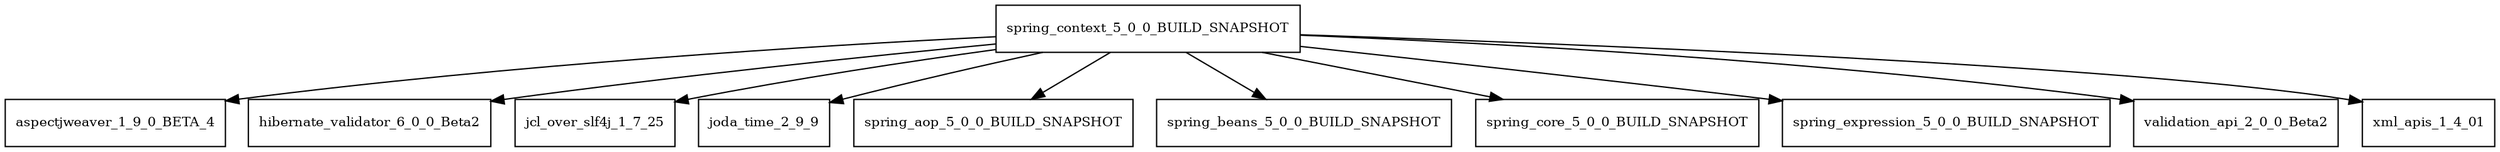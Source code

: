 digraph spring_context_5_0_0_BUILD_SNAPSHOT_dependencies {
  node [shape = box, fontsize=10.0];
  spring_context_5_0_0_BUILD_SNAPSHOT -> aspectjweaver_1_9_0_BETA_4;
  spring_context_5_0_0_BUILD_SNAPSHOT -> hibernate_validator_6_0_0_Beta2;
  spring_context_5_0_0_BUILD_SNAPSHOT -> jcl_over_slf4j_1_7_25;
  spring_context_5_0_0_BUILD_SNAPSHOT -> joda_time_2_9_9;
  spring_context_5_0_0_BUILD_SNAPSHOT -> spring_aop_5_0_0_BUILD_SNAPSHOT;
  spring_context_5_0_0_BUILD_SNAPSHOT -> spring_beans_5_0_0_BUILD_SNAPSHOT;
  spring_context_5_0_0_BUILD_SNAPSHOT -> spring_core_5_0_0_BUILD_SNAPSHOT;
  spring_context_5_0_0_BUILD_SNAPSHOT -> spring_expression_5_0_0_BUILD_SNAPSHOT;
  spring_context_5_0_0_BUILD_SNAPSHOT -> validation_api_2_0_0_Beta2;
  spring_context_5_0_0_BUILD_SNAPSHOT -> xml_apis_1_4_01;
}
